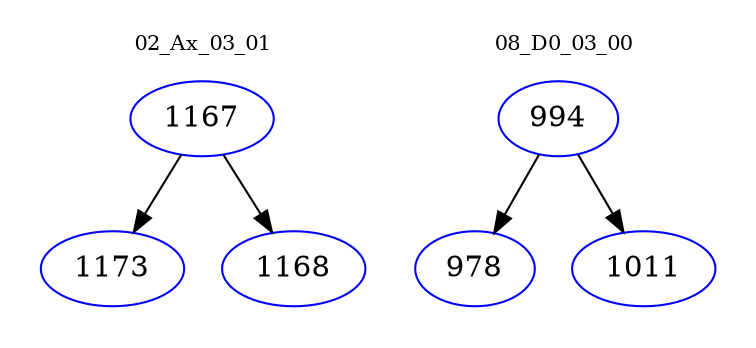 digraph{
subgraph cluster_0 {
color = white
label = "02_Ax_03_01";
fontsize=10;
T0_1167 [label="1167", color="blue"]
T0_1167 -> T0_1173 [color="black"]
T0_1173 [label="1173", color="blue"]
T0_1167 -> T0_1168 [color="black"]
T0_1168 [label="1168", color="blue"]
}
subgraph cluster_1 {
color = white
label = "08_D0_03_00";
fontsize=10;
T1_994 [label="994", color="blue"]
T1_994 -> T1_978 [color="black"]
T1_978 [label="978", color="blue"]
T1_994 -> T1_1011 [color="black"]
T1_1011 [label="1011", color="blue"]
}
}
